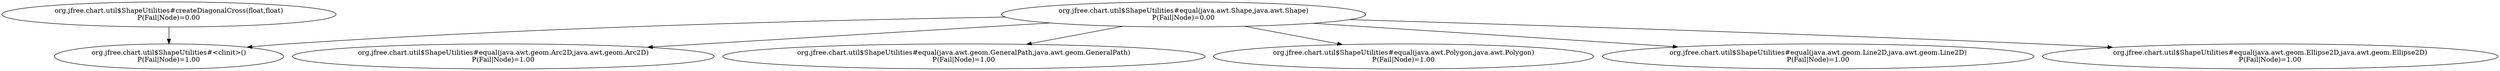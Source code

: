 digraph G {
  "org.jfree.chart.util$ShapeUtilities#equal(java.awt.Shape,java.awt.Shape)" [label="org.jfree.chart.util$ShapeUtilities#equal(java.awt.Shape,java.awt.Shape)\nP(Fail|Node)=0.00"];
  "org.jfree.chart.util$ShapeUtilities#equal(java.awt.geom.Arc2D,java.awt.geom.Arc2D)" [label="org.jfree.chart.util$ShapeUtilities#equal(java.awt.geom.Arc2D,java.awt.geom.Arc2D)\nP(Fail|Node)=1.00"];
  "org.jfree.chart.util$ShapeUtilities#equal(java.awt.geom.GeneralPath,java.awt.geom.GeneralPath)" [label="org.jfree.chart.util$ShapeUtilities#equal(java.awt.geom.GeneralPath,java.awt.geom.GeneralPath)\nP(Fail|Node)=1.00"];
  "org.jfree.chart.util$ShapeUtilities#<clinit>()" [label="org.jfree.chart.util$ShapeUtilities#<clinit>()\nP(Fail|Node)=1.00"];
  "org.jfree.chart.util$ShapeUtilities#equal(java.awt.Polygon,java.awt.Polygon)" [label="org.jfree.chart.util$ShapeUtilities#equal(java.awt.Polygon,java.awt.Polygon)\nP(Fail|Node)=1.00"];
  "org.jfree.chart.util$ShapeUtilities#equal(java.awt.geom.Line2D,java.awt.geom.Line2D)" [label="org.jfree.chart.util$ShapeUtilities#equal(java.awt.geom.Line2D,java.awt.geom.Line2D)\nP(Fail|Node)=1.00"];
  "org.jfree.chart.util$ShapeUtilities#equal(java.awt.geom.Ellipse2D,java.awt.geom.Ellipse2D)" [label="org.jfree.chart.util$ShapeUtilities#equal(java.awt.geom.Ellipse2D,java.awt.geom.Ellipse2D)\nP(Fail|Node)=1.00"];
  "org.jfree.chart.util$ShapeUtilities#createDiagonalCross(float,float)" [label="org.jfree.chart.util$ShapeUtilities#createDiagonalCross(float,float)\nP(Fail|Node)=0.00"];
  "org.jfree.chart.util$ShapeUtilities#equal(java.awt.Shape,java.awt.Shape)" -> "org.jfree.chart.util$ShapeUtilities#equal(java.awt.geom.Arc2D,java.awt.geom.Arc2D)";
  "org.jfree.chart.util$ShapeUtilities#equal(java.awt.Shape,java.awt.Shape)" -> "org.jfree.chart.util$ShapeUtilities#equal(java.awt.geom.GeneralPath,java.awt.geom.GeneralPath)";
  "org.jfree.chart.util$ShapeUtilities#equal(java.awt.Shape,java.awt.Shape)" -> "org.jfree.chart.util$ShapeUtilities#<clinit>()";
  "org.jfree.chart.util$ShapeUtilities#equal(java.awt.Shape,java.awt.Shape)" -> "org.jfree.chart.util$ShapeUtilities#equal(java.awt.Polygon,java.awt.Polygon)";
  "org.jfree.chart.util$ShapeUtilities#equal(java.awt.Shape,java.awt.Shape)" -> "org.jfree.chart.util$ShapeUtilities#equal(java.awt.geom.Line2D,java.awt.geom.Line2D)";
  "org.jfree.chart.util$ShapeUtilities#equal(java.awt.Shape,java.awt.Shape)" -> "org.jfree.chart.util$ShapeUtilities#equal(java.awt.geom.Ellipse2D,java.awt.geom.Ellipse2D)";
  "org.jfree.chart.util$ShapeUtilities#createDiagonalCross(float,float)" -> "org.jfree.chart.util$ShapeUtilities#<clinit>()";
}
